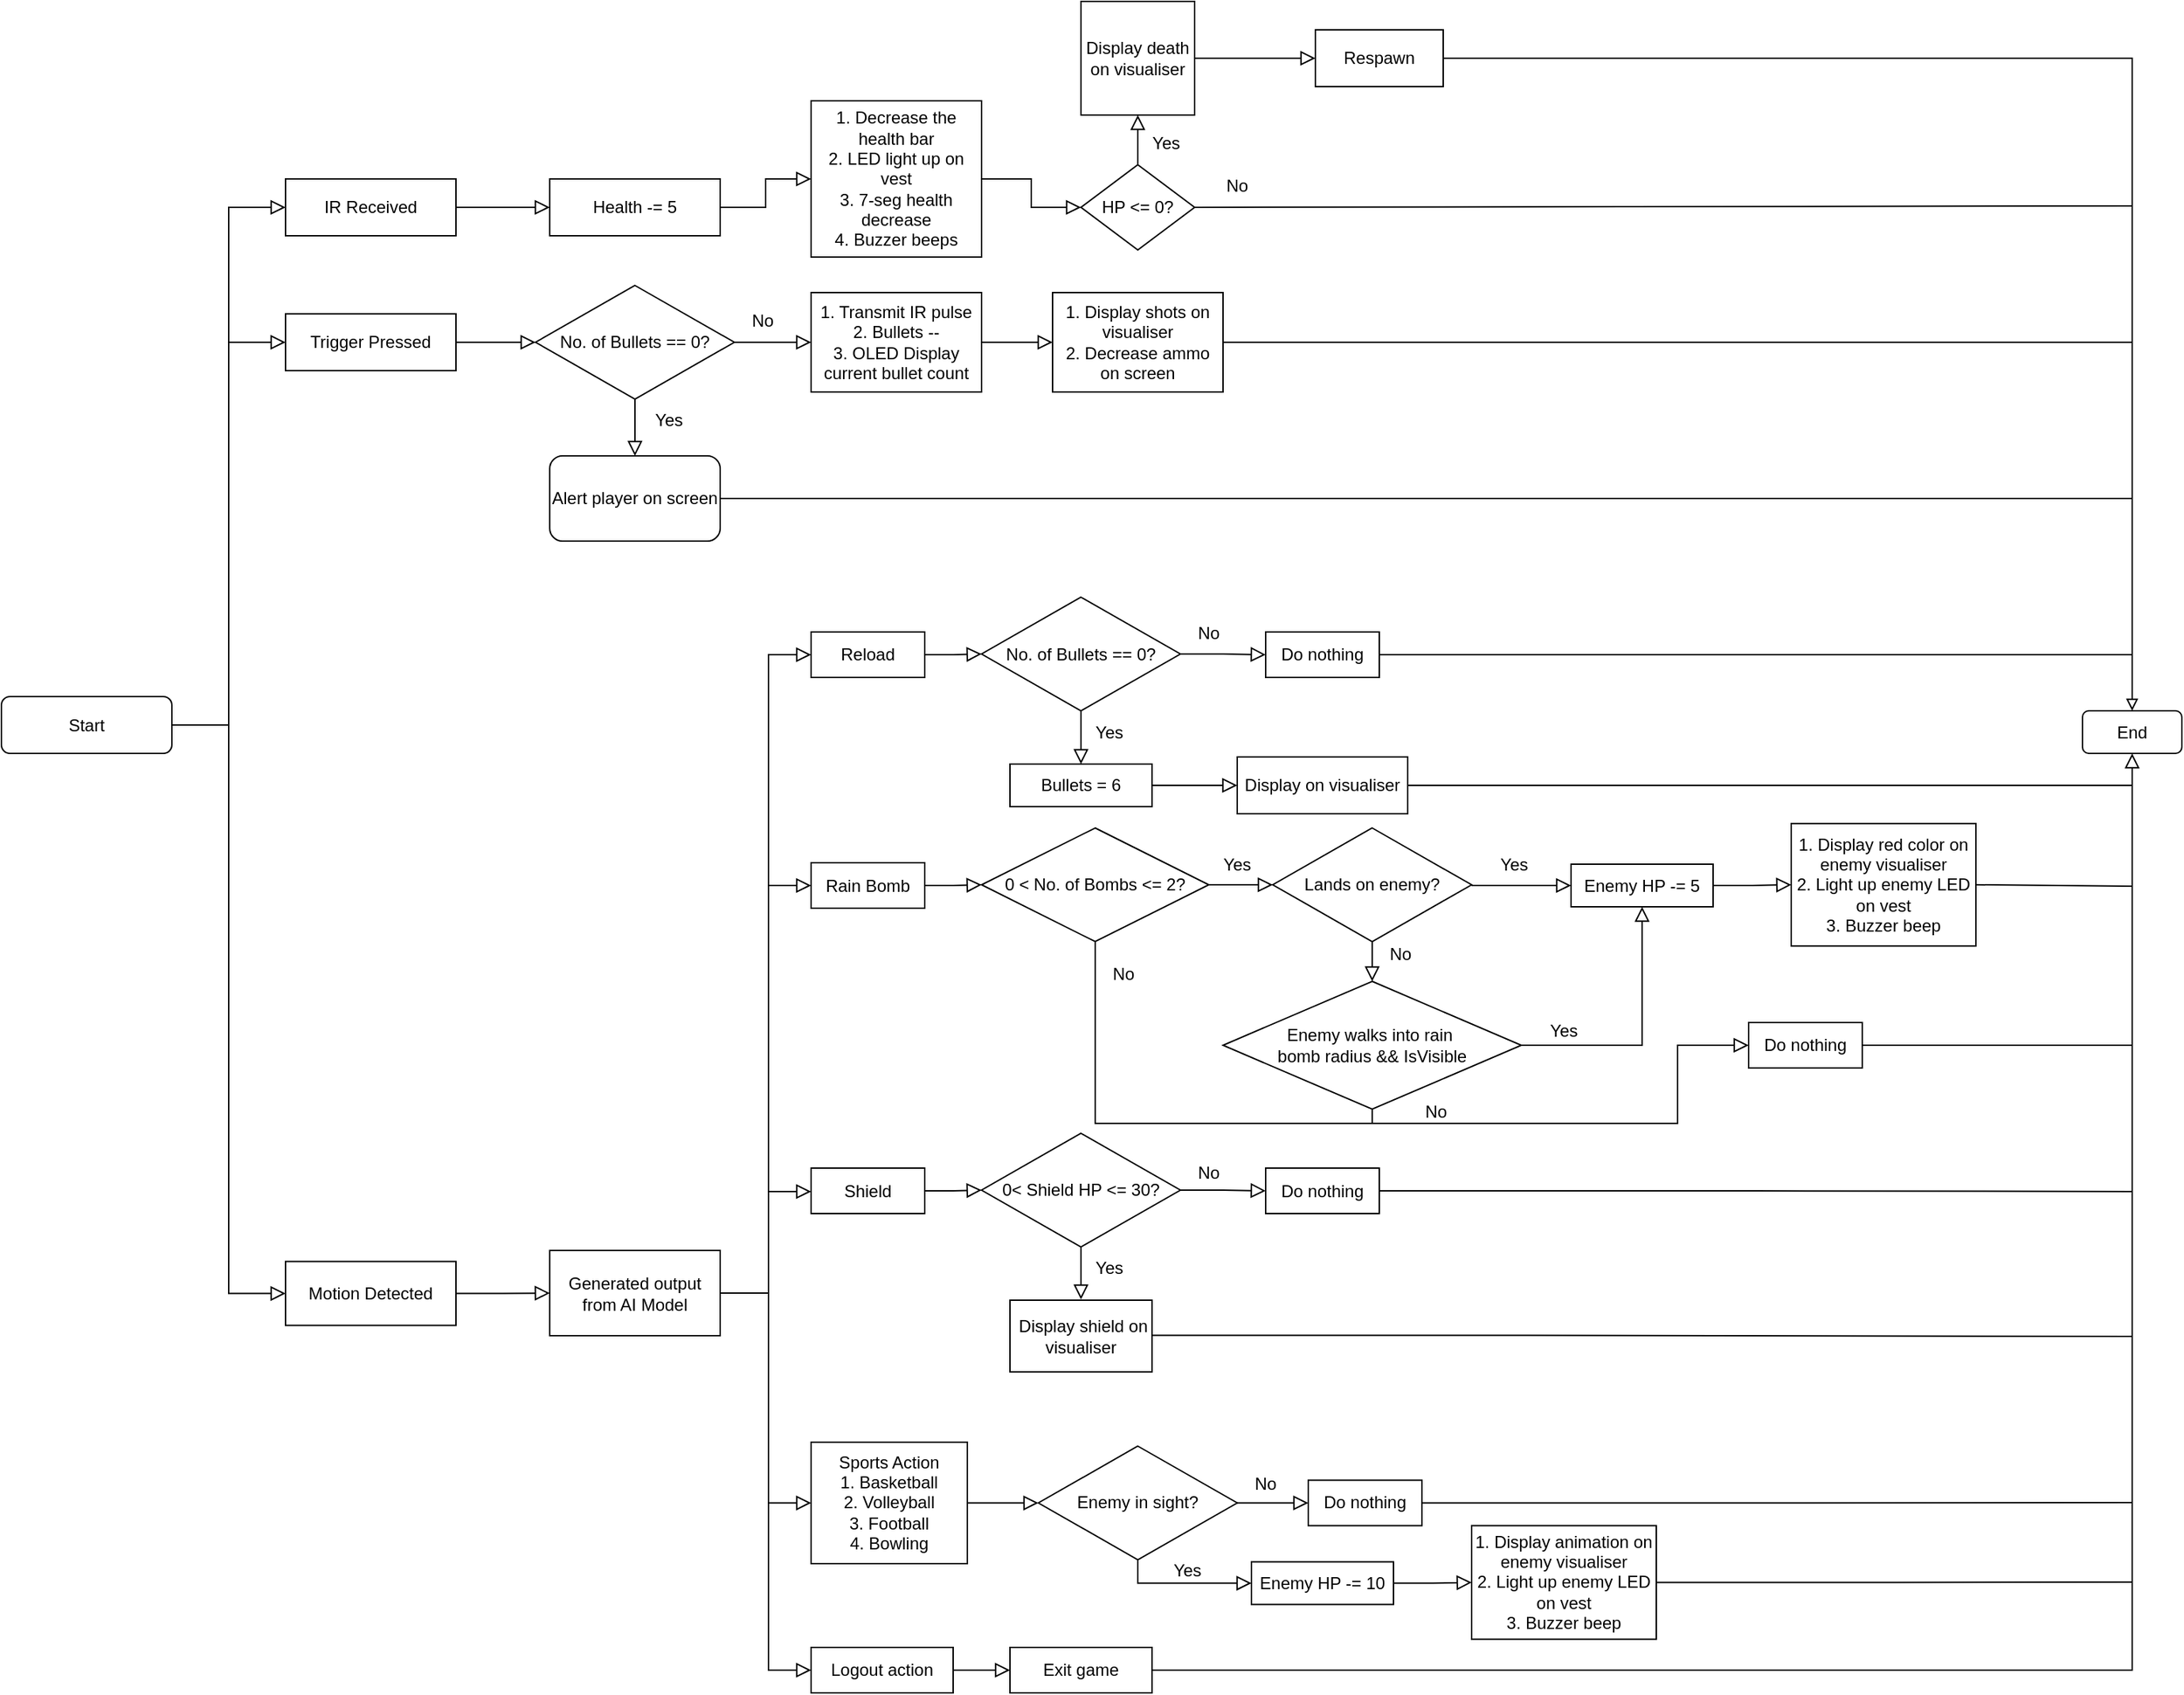 <mxfile version="24.8.6">
  <diagram id="C5RBs43oDa-KdzZeNtuy" name="Page-1">
    <mxGraphModel dx="794" dy="412" grid="1" gridSize="10" guides="1" tooltips="1" connect="1" arrows="1" fold="1" page="1" pageScale="1" pageWidth="827" pageHeight="1169" math="0" shadow="0">
      <root>
        <mxCell id="WIyWlLk6GJQsqaUBKTNV-0" />
        <mxCell id="WIyWlLk6GJQsqaUBKTNV-1" parent="WIyWlLk6GJQsqaUBKTNV-0" />
        <mxCell id="WIyWlLk6GJQsqaUBKTNV-2" value="" style="rounded=0;html=1;jettySize=auto;orthogonalLoop=1;fontSize=11;endArrow=block;endFill=0;endSize=8;strokeWidth=1;shadow=0;labelBackgroundColor=none;edgeStyle=orthogonalEdgeStyle;entryX=0;entryY=0.5;entryDx=0;entryDy=0;" parent="WIyWlLk6GJQsqaUBKTNV-1" source="WIyWlLk6GJQsqaUBKTNV-3" target="67706t7fIg1zJIgNpnvR-0" edge="1">
          <mxGeometry relative="1" as="geometry">
            <mxPoint x="140" y="420" as="targetPoint" />
          </mxGeometry>
        </mxCell>
        <mxCell id="WIyWlLk6GJQsqaUBKTNV-3" value="Start" style="rounded=1;whiteSpace=wrap;html=1;fontSize=12;glass=0;strokeWidth=1;shadow=0;" parent="WIyWlLk6GJQsqaUBKTNV-1" vertex="1">
          <mxGeometry x="80" y="599.5" width="120" height="40" as="geometry" />
        </mxCell>
        <mxCell id="67706t7fIg1zJIgNpnvR-0" value="Trigger Pressed" style="rounded=0;whiteSpace=wrap;html=1;" parent="WIyWlLk6GJQsqaUBKTNV-1" vertex="1">
          <mxGeometry x="280" y="330" width="120" height="40" as="geometry" />
        </mxCell>
        <mxCell id="67706t7fIg1zJIgNpnvR-3" value="No. of Bullets == 0?" style="rhombus;whiteSpace=wrap;html=1;" parent="WIyWlLk6GJQsqaUBKTNV-1" vertex="1">
          <mxGeometry x="456" y="310" width="140" height="80" as="geometry" />
        </mxCell>
        <mxCell id="67706t7fIg1zJIgNpnvR-4" value="" style="rounded=0;html=1;jettySize=auto;orthogonalLoop=1;fontSize=11;endArrow=block;endFill=0;endSize=8;strokeWidth=1;shadow=0;labelBackgroundColor=none;edgeStyle=orthogonalEdgeStyle;entryX=0;entryY=0.5;entryDx=0;entryDy=0;exitX=1;exitY=0.5;exitDx=0;exitDy=0;" parent="WIyWlLk6GJQsqaUBKTNV-1" source="67706t7fIg1zJIgNpnvR-0" target="67706t7fIg1zJIgNpnvR-3" edge="1">
          <mxGeometry relative="1" as="geometry">
            <mxPoint x="336" y="510" as="sourcePoint" />
            <mxPoint x="430" y="390" as="targetPoint" />
          </mxGeometry>
        </mxCell>
        <mxCell id="67706t7fIg1zJIgNpnvR-5" value="Alert player on screen" style="rounded=1;whiteSpace=wrap;html=1;" parent="WIyWlLk6GJQsqaUBKTNV-1" vertex="1">
          <mxGeometry x="466" y="430" width="120" height="60" as="geometry" />
        </mxCell>
        <mxCell id="67706t7fIg1zJIgNpnvR-6" value="" style="rounded=0;html=1;jettySize=auto;orthogonalLoop=1;fontSize=11;endArrow=block;endFill=0;endSize=8;strokeWidth=1;shadow=0;labelBackgroundColor=none;edgeStyle=orthogonalEdgeStyle;entryX=0.5;entryY=0;entryDx=0;entryDy=0;exitX=0.5;exitY=1;exitDx=0;exitDy=0;" parent="WIyWlLk6GJQsqaUBKTNV-1" source="67706t7fIg1zJIgNpnvR-3" target="67706t7fIg1zJIgNpnvR-5" edge="1">
          <mxGeometry relative="1" as="geometry">
            <mxPoint x="450" y="690" as="sourcePoint" />
            <mxPoint x="506" y="690" as="targetPoint" />
          </mxGeometry>
        </mxCell>
        <mxCell id="67706t7fIg1zJIgNpnvR-7" value="Yes" style="text;html=1;align=center;verticalAlign=middle;whiteSpace=wrap;rounded=0;" parent="WIyWlLk6GJQsqaUBKTNV-1" vertex="1">
          <mxGeometry x="520" y="390" width="60" height="30" as="geometry" />
        </mxCell>
        <mxCell id="67706t7fIg1zJIgNpnvR-8" value="" style="rounded=0;html=1;jettySize=auto;orthogonalLoop=1;fontSize=11;endArrow=block;endFill=0;endSize=8;strokeWidth=1;shadow=0;labelBackgroundColor=none;edgeStyle=orthogonalEdgeStyle;exitX=1;exitY=0.5;exitDx=0;exitDy=0;entryX=0;entryY=0.5;entryDx=0;entryDy=0;" parent="WIyWlLk6GJQsqaUBKTNV-1" source="67706t7fIg1zJIgNpnvR-3" target="67706t7fIg1zJIgNpnvR-9" edge="1">
          <mxGeometry relative="1" as="geometry">
            <mxPoint x="410" y="360" as="sourcePoint" />
            <mxPoint x="670" y="350" as="targetPoint" />
          </mxGeometry>
        </mxCell>
        <mxCell id="67706t7fIg1zJIgNpnvR-9" value="1. Transmit IR pulse&lt;div&gt;2. Bullets --&lt;/div&gt;&lt;div&gt;3. OLED Display current bullet count&lt;/div&gt;" style="rounded=0;whiteSpace=wrap;html=1;" parent="WIyWlLk6GJQsqaUBKTNV-1" vertex="1">
          <mxGeometry x="650" y="315" width="120" height="70" as="geometry" />
        </mxCell>
        <mxCell id="67706t7fIg1zJIgNpnvR-10" value="" style="rounded=0;html=1;jettySize=auto;orthogonalLoop=1;fontSize=11;endArrow=block;endFill=0;endSize=8;strokeWidth=1;shadow=0;labelBackgroundColor=none;edgeStyle=orthogonalEdgeStyle;exitX=1;exitY=0.5;exitDx=0;exitDy=0;entryX=0;entryY=0.5;entryDx=0;entryDy=0;" parent="WIyWlLk6GJQsqaUBKTNV-1" source="67706t7fIg1zJIgNpnvR-9" target="67706t7fIg1zJIgNpnvR-11" edge="1">
          <mxGeometry relative="1" as="geometry">
            <mxPoint x="790" y="350" as="sourcePoint" />
            <mxPoint x="820" y="350" as="targetPoint" />
          </mxGeometry>
        </mxCell>
        <mxCell id="67706t7fIg1zJIgNpnvR-11" value="1. Display shots on visualiser&lt;div&gt;2. Decrease ammo on screen&lt;/div&gt;" style="rounded=0;whiteSpace=wrap;html=1;" parent="WIyWlLk6GJQsqaUBKTNV-1" vertex="1">
          <mxGeometry x="820" y="315" width="120" height="70" as="geometry" />
        </mxCell>
        <mxCell id="67706t7fIg1zJIgNpnvR-12" value="IR Received" style="rounded=0;whiteSpace=wrap;html=1;" parent="WIyWlLk6GJQsqaUBKTNV-1" vertex="1">
          <mxGeometry x="280" y="235" width="120" height="40" as="geometry" />
        </mxCell>
        <mxCell id="67706t7fIg1zJIgNpnvR-13" value="" style="rounded=0;html=1;jettySize=auto;orthogonalLoop=1;fontSize=11;endArrow=block;endFill=0;endSize=8;strokeWidth=1;shadow=0;labelBackgroundColor=none;edgeStyle=orthogonalEdgeStyle;entryX=0;entryY=0.5;entryDx=0;entryDy=0;" parent="WIyWlLk6GJQsqaUBKTNV-1" target="67706t7fIg1zJIgNpnvR-12" edge="1">
          <mxGeometry relative="1" as="geometry">
            <mxPoint x="240" y="350" as="sourcePoint" />
            <mxPoint x="140" y="520" as="targetPoint" />
            <Array as="points">
              <mxPoint x="240" y="255" />
            </Array>
          </mxGeometry>
        </mxCell>
        <mxCell id="67706t7fIg1zJIgNpnvR-14" value="End" style="rounded=1;whiteSpace=wrap;html=1;" parent="WIyWlLk6GJQsqaUBKTNV-1" vertex="1">
          <mxGeometry x="1545" y="609.5" width="70" height="30" as="geometry" />
        </mxCell>
        <mxCell id="67706t7fIg1zJIgNpnvR-17" value="" style="endArrow=none;html=1;rounded=0;exitX=1;exitY=0.5;exitDx=0;exitDy=0;" parent="WIyWlLk6GJQsqaUBKTNV-1" source="67706t7fIg1zJIgNpnvR-11" edge="1">
          <mxGeometry width="50" height="50" relative="1" as="geometry">
            <mxPoint x="910" y="500" as="sourcePoint" />
            <mxPoint x="1580" y="350" as="targetPoint" />
          </mxGeometry>
        </mxCell>
        <mxCell id="67706t7fIg1zJIgNpnvR-19" value="Health -= 5" style="rounded=0;whiteSpace=wrap;html=1;" parent="WIyWlLk6GJQsqaUBKTNV-1" vertex="1">
          <mxGeometry x="466" y="235" width="120" height="40" as="geometry" />
        </mxCell>
        <mxCell id="67706t7fIg1zJIgNpnvR-20" value="" style="rounded=0;html=1;jettySize=auto;orthogonalLoop=1;fontSize=11;endArrow=block;endFill=0;endSize=8;strokeWidth=1;shadow=0;labelBackgroundColor=none;edgeStyle=orthogonalEdgeStyle;entryX=0;entryY=0.5;entryDx=0;entryDy=0;exitX=1;exitY=0.5;exitDx=0;exitDy=0;" parent="WIyWlLk6GJQsqaUBKTNV-1" source="67706t7fIg1zJIgNpnvR-12" target="67706t7fIg1zJIgNpnvR-19" edge="1">
          <mxGeometry relative="1" as="geometry">
            <mxPoint x="410" y="165" as="sourcePoint" />
            <mxPoint x="466" y="165" as="targetPoint" />
          </mxGeometry>
        </mxCell>
        <mxCell id="67706t7fIg1zJIgNpnvR-21" value="1. Decrease the health bar&lt;div&gt;2. LED light up on vest&lt;/div&gt;&lt;div&gt;3. 7-seg health decrease&lt;/div&gt;&lt;div&gt;4. Buzzer beeps&lt;/div&gt;" style="rounded=0;whiteSpace=wrap;html=1;" parent="WIyWlLk6GJQsqaUBKTNV-1" vertex="1">
          <mxGeometry x="650" y="180" width="120" height="110" as="geometry" />
        </mxCell>
        <mxCell id="67706t7fIg1zJIgNpnvR-22" value="" style="rounded=0;html=1;jettySize=auto;orthogonalLoop=1;fontSize=11;endArrow=block;endFill=0;endSize=8;strokeWidth=1;shadow=0;labelBackgroundColor=none;edgeStyle=orthogonalEdgeStyle;exitX=1;exitY=0.5;exitDx=0;exitDy=0;entryX=0;entryY=0.5;entryDx=0;entryDy=0;" parent="WIyWlLk6GJQsqaUBKTNV-1" source="67706t7fIg1zJIgNpnvR-19" target="67706t7fIg1zJIgNpnvR-21" edge="1">
          <mxGeometry relative="1" as="geometry">
            <mxPoint x="606" y="165" as="sourcePoint" />
            <mxPoint x="660" y="165" as="targetPoint" />
          </mxGeometry>
        </mxCell>
        <mxCell id="67706t7fIg1zJIgNpnvR-24" value="HP &amp;lt;= 0?" style="rhombus;whiteSpace=wrap;html=1;" parent="WIyWlLk6GJQsqaUBKTNV-1" vertex="1">
          <mxGeometry x="840" y="225" width="80" height="60" as="geometry" />
        </mxCell>
        <mxCell id="67706t7fIg1zJIgNpnvR-25" value="" style="rounded=0;html=1;jettySize=auto;orthogonalLoop=1;fontSize=11;endArrow=block;endFill=0;endSize=8;strokeWidth=1;shadow=0;labelBackgroundColor=none;edgeStyle=orthogonalEdgeStyle;exitX=1;exitY=0.5;exitDx=0;exitDy=0;entryX=0;entryY=0.5;entryDx=0;entryDy=0;" parent="WIyWlLk6GJQsqaUBKTNV-1" source="67706t7fIg1zJIgNpnvR-21" target="67706t7fIg1zJIgNpnvR-24" edge="1">
          <mxGeometry relative="1" as="geometry">
            <mxPoint x="780" y="165" as="sourcePoint" />
            <mxPoint x="820" y="255" as="targetPoint" />
          </mxGeometry>
        </mxCell>
        <mxCell id="67706t7fIg1zJIgNpnvR-27" value="" style="endArrow=block;html=1;rounded=0;exitX=1;exitY=0.5;exitDx=0;exitDy=0;edgeStyle=orthogonalEdgeStyle;entryX=0.5;entryY=0;entryDx=0;entryDy=0;endFill=0;" parent="WIyWlLk6GJQsqaUBKTNV-1" source="67706t7fIg1zJIgNpnvR-32" target="67706t7fIg1zJIgNpnvR-14" edge="1">
          <mxGeometry width="50" height="50" relative="1" as="geometry">
            <mxPoint x="930" y="149.5" as="sourcePoint" />
            <mxPoint x="1095" y="150" as="targetPoint" />
          </mxGeometry>
        </mxCell>
        <mxCell id="67706t7fIg1zJIgNpnvR-28" value="No" style="text;html=1;align=center;verticalAlign=middle;whiteSpace=wrap;rounded=0;" parent="WIyWlLk6GJQsqaUBKTNV-1" vertex="1">
          <mxGeometry x="920" y="225" width="60" height="30" as="geometry" />
        </mxCell>
        <mxCell id="67706t7fIg1zJIgNpnvR-29" value="Display death on visualiser" style="whiteSpace=wrap;html=1;aspect=fixed;" parent="WIyWlLk6GJQsqaUBKTNV-1" vertex="1">
          <mxGeometry x="840" y="110" width="80" height="80" as="geometry" />
        </mxCell>
        <mxCell id="67706t7fIg1zJIgNpnvR-30" value="" style="rounded=0;html=1;jettySize=auto;orthogonalLoop=1;fontSize=11;endArrow=block;endFill=0;endSize=8;strokeWidth=1;shadow=0;labelBackgroundColor=none;edgeStyle=orthogonalEdgeStyle;exitX=0.5;exitY=0;exitDx=0;exitDy=0;entryX=0.5;entryY=1;entryDx=0;entryDy=0;" parent="WIyWlLk6GJQsqaUBKTNV-1" source="67706t7fIg1zJIgNpnvR-24" target="67706t7fIg1zJIgNpnvR-29" edge="1">
          <mxGeometry relative="1" as="geometry">
            <mxPoint x="780" y="265" as="sourcePoint" />
            <mxPoint x="850" y="265" as="targetPoint" />
          </mxGeometry>
        </mxCell>
        <mxCell id="67706t7fIg1zJIgNpnvR-31" value="Yes" style="text;html=1;align=center;verticalAlign=middle;whiteSpace=wrap;rounded=0;" parent="WIyWlLk6GJQsqaUBKTNV-1" vertex="1">
          <mxGeometry x="870" y="195" width="60" height="30" as="geometry" />
        </mxCell>
        <mxCell id="67706t7fIg1zJIgNpnvR-32" value="Respawn" style="rounded=0;whiteSpace=wrap;html=1;" parent="WIyWlLk6GJQsqaUBKTNV-1" vertex="1">
          <mxGeometry x="1005" y="130" width="90" height="40" as="geometry" />
        </mxCell>
        <mxCell id="67706t7fIg1zJIgNpnvR-35" value="No" style="text;html=1;align=center;verticalAlign=middle;whiteSpace=wrap;rounded=0;" parent="WIyWlLk6GJQsqaUBKTNV-1" vertex="1">
          <mxGeometry x="586" y="320" width="60" height="30" as="geometry" />
        </mxCell>
        <mxCell id="67706t7fIg1zJIgNpnvR-37" value="" style="endArrow=none;html=1;rounded=0;exitX=1;exitY=0.5;exitDx=0;exitDy=0;" parent="WIyWlLk6GJQsqaUBKTNV-1" source="67706t7fIg1zJIgNpnvR-24" edge="1">
          <mxGeometry width="50" height="50" relative="1" as="geometry">
            <mxPoint x="930" y="254.47" as="sourcePoint" />
            <mxPoint x="1580" y="254" as="targetPoint" />
          </mxGeometry>
        </mxCell>
        <mxCell id="67706t7fIg1zJIgNpnvR-38" value="" style="endArrow=none;html=1;rounded=0;exitX=1;exitY=0.5;exitDx=0;exitDy=0;" parent="WIyWlLk6GJQsqaUBKTNV-1" source="67706t7fIg1zJIgNpnvR-5" edge="1">
          <mxGeometry width="50" height="50" relative="1" as="geometry">
            <mxPoint x="675" y="470" as="sourcePoint" />
            <mxPoint x="1580" y="460" as="targetPoint" />
          </mxGeometry>
        </mxCell>
        <mxCell id="67706t7fIg1zJIgNpnvR-40" value="" style="rounded=0;html=1;jettySize=auto;orthogonalLoop=1;fontSize=11;endArrow=block;endFill=0;endSize=8;strokeWidth=1;shadow=0;labelBackgroundColor=none;edgeStyle=orthogonalEdgeStyle;entryX=0;entryY=0.5;entryDx=0;entryDy=0;" parent="WIyWlLk6GJQsqaUBKTNV-1" target="67706t7fIg1zJIgNpnvR-41" edge="1">
          <mxGeometry relative="1" as="geometry">
            <mxPoint x="240" y="620" as="sourcePoint" />
            <mxPoint x="240" y="490" as="targetPoint" />
            <Array as="points">
              <mxPoint x="240" y="1020" />
            </Array>
          </mxGeometry>
        </mxCell>
        <mxCell id="67706t7fIg1zJIgNpnvR-41" value="Motion Detected" style="rounded=0;whiteSpace=wrap;html=1;" parent="WIyWlLk6GJQsqaUBKTNV-1" vertex="1">
          <mxGeometry x="280" y="997.25" width="120" height="45" as="geometry" />
        </mxCell>
        <mxCell id="67706t7fIg1zJIgNpnvR-42" value="Generated output from AI Model" style="rounded=0;whiteSpace=wrap;html=1;" parent="WIyWlLk6GJQsqaUBKTNV-1" vertex="1">
          <mxGeometry x="466" y="989.5" width="120" height="60" as="geometry" />
        </mxCell>
        <mxCell id="67706t7fIg1zJIgNpnvR-43" value="" style="rounded=0;html=1;jettySize=auto;orthogonalLoop=1;fontSize=11;endArrow=block;endFill=0;endSize=8;strokeWidth=1;shadow=0;labelBackgroundColor=none;edgeStyle=orthogonalEdgeStyle;entryX=0;entryY=0.5;entryDx=0;entryDy=0;exitX=1;exitY=0.5;exitDx=0;exitDy=0;" parent="WIyWlLk6GJQsqaUBKTNV-1" source="67706t7fIg1zJIgNpnvR-41" target="67706t7fIg1zJIgNpnvR-42" edge="1">
          <mxGeometry relative="1" as="geometry">
            <mxPoint x="410" y="352" as="sourcePoint" />
            <mxPoint x="466" y="352" as="targetPoint" />
          </mxGeometry>
        </mxCell>
        <mxCell id="67706t7fIg1zJIgNpnvR-44" value="Reload" style="rounded=0;whiteSpace=wrap;html=1;" parent="WIyWlLk6GJQsqaUBKTNV-1" vertex="1">
          <mxGeometry x="650" y="554" width="80" height="32" as="geometry" />
        </mxCell>
        <mxCell id="67706t7fIg1zJIgNpnvR-46" value="No. of Bullets == 0?" style="rhombus;whiteSpace=wrap;html=1;" parent="WIyWlLk6GJQsqaUBKTNV-1" vertex="1">
          <mxGeometry x="770" y="529.5" width="140" height="80" as="geometry" />
        </mxCell>
        <mxCell id="67706t7fIg1zJIgNpnvR-47" value="" style="rounded=0;html=1;jettySize=auto;orthogonalLoop=1;fontSize=11;endArrow=block;endFill=0;endSize=8;strokeWidth=1;shadow=0;labelBackgroundColor=none;edgeStyle=orthogonalEdgeStyle;exitX=1;exitY=0.5;exitDx=0;exitDy=0;entryX=0;entryY=0.5;entryDx=0;entryDy=0;" parent="WIyWlLk6GJQsqaUBKTNV-1" source="67706t7fIg1zJIgNpnvR-44" target="67706t7fIg1zJIgNpnvR-46" edge="1">
          <mxGeometry relative="1" as="geometry">
            <mxPoint x="596" y="580" as="sourcePoint" />
            <mxPoint x="660" y="580" as="targetPoint" />
          </mxGeometry>
        </mxCell>
        <mxCell id="67706t7fIg1zJIgNpnvR-48" value="Do nothing" style="rounded=0;whiteSpace=wrap;html=1;" parent="WIyWlLk6GJQsqaUBKTNV-1" vertex="1">
          <mxGeometry x="970" y="554" width="80" height="32" as="geometry" />
        </mxCell>
        <mxCell id="67706t7fIg1zJIgNpnvR-49" value="" style="rounded=0;html=1;jettySize=auto;orthogonalLoop=1;fontSize=11;endArrow=block;endFill=0;endSize=8;strokeWidth=1;shadow=0;labelBackgroundColor=none;edgeStyle=orthogonalEdgeStyle;exitX=1;exitY=0.5;exitDx=0;exitDy=0;entryX=0;entryY=0.5;entryDx=0;entryDy=0;" parent="WIyWlLk6GJQsqaUBKTNV-1" source="67706t7fIg1zJIgNpnvR-46" target="67706t7fIg1zJIgNpnvR-48" edge="1">
          <mxGeometry relative="1" as="geometry">
            <mxPoint x="606" y="590" as="sourcePoint" />
            <mxPoint x="670" y="590" as="targetPoint" />
          </mxGeometry>
        </mxCell>
        <mxCell id="67706t7fIg1zJIgNpnvR-50" value="" style="rounded=0;html=1;jettySize=auto;orthogonalLoop=1;fontSize=11;endArrow=none;endFill=0;endSize=8;strokeWidth=1;shadow=0;labelBackgroundColor=none;edgeStyle=orthogonalEdgeStyle;exitX=1;exitY=0.5;exitDx=0;exitDy=0;" parent="WIyWlLk6GJQsqaUBKTNV-1" source="67706t7fIg1zJIgNpnvR-48" edge="1">
          <mxGeometry relative="1" as="geometry">
            <mxPoint x="616" y="600" as="sourcePoint" />
            <mxPoint x="1580" y="570" as="targetPoint" />
          </mxGeometry>
        </mxCell>
        <mxCell id="67706t7fIg1zJIgNpnvR-51" value="No" style="text;html=1;align=center;verticalAlign=middle;whiteSpace=wrap;rounded=0;" parent="WIyWlLk6GJQsqaUBKTNV-1" vertex="1">
          <mxGeometry x="900" y="540" width="60" height="30" as="geometry" />
        </mxCell>
        <mxCell id="67706t7fIg1zJIgNpnvR-54" value="" style="rounded=0;html=1;jettySize=auto;orthogonalLoop=1;fontSize=11;endArrow=block;endFill=0;endSize=8;strokeWidth=1;shadow=0;labelBackgroundColor=none;edgeStyle=orthogonalEdgeStyle;exitX=0.5;exitY=1;exitDx=0;exitDy=0;entryX=0.5;entryY=0;entryDx=0;entryDy=0;" parent="WIyWlLk6GJQsqaUBKTNV-1" source="67706t7fIg1zJIgNpnvR-46" target="67706t7fIg1zJIgNpnvR-55" edge="1">
          <mxGeometry relative="1" as="geometry">
            <mxPoint x="636" y="620" as="sourcePoint" />
            <mxPoint x="700" y="620" as="targetPoint" />
          </mxGeometry>
        </mxCell>
        <mxCell id="67706t7fIg1zJIgNpnvR-55" value="Bullets = 6" style="rounded=0;whiteSpace=wrap;html=1;" parent="WIyWlLk6GJQsqaUBKTNV-1" vertex="1">
          <mxGeometry x="790" y="647" width="100" height="30" as="geometry" />
        </mxCell>
        <mxCell id="67706t7fIg1zJIgNpnvR-56" value="Display on visualiser" style="rounded=0;whiteSpace=wrap;html=1;" parent="WIyWlLk6GJQsqaUBKTNV-1" vertex="1">
          <mxGeometry x="950" y="642" width="120" height="40" as="geometry" />
        </mxCell>
        <mxCell id="67706t7fIg1zJIgNpnvR-57" value="" style="rounded=0;html=1;jettySize=auto;orthogonalLoop=1;fontSize=11;endArrow=block;endFill=0;endSize=8;strokeWidth=1;shadow=0;labelBackgroundColor=none;edgeStyle=orthogonalEdgeStyle;exitX=1;exitY=0.5;exitDx=0;exitDy=0;entryX=0;entryY=0.5;entryDx=0;entryDy=0;" parent="WIyWlLk6GJQsqaUBKTNV-1" source="67706t7fIg1zJIgNpnvR-55" target="67706t7fIg1zJIgNpnvR-56" edge="1">
          <mxGeometry relative="1" as="geometry">
            <mxPoint x="646" y="625" as="sourcePoint" />
            <mxPoint x="710" y="625" as="targetPoint" />
          </mxGeometry>
        </mxCell>
        <mxCell id="67706t7fIg1zJIgNpnvR-58" value="" style="rounded=0;html=1;jettySize=auto;orthogonalLoop=1;fontSize=11;endArrow=none;endFill=0;endSize=8;strokeWidth=1;shadow=0;labelBackgroundColor=none;edgeStyle=orthogonalEdgeStyle;exitX=1;exitY=0.5;exitDx=0;exitDy=0;" parent="WIyWlLk6GJQsqaUBKTNV-1" source="67706t7fIg1zJIgNpnvR-56" edge="1">
          <mxGeometry relative="1" as="geometry">
            <mxPoint x="900" y="677" as="sourcePoint" />
            <mxPoint x="1580" y="662" as="targetPoint" />
          </mxGeometry>
        </mxCell>
        <mxCell id="67706t7fIg1zJIgNpnvR-59" value="Yes" style="text;html=1;align=center;verticalAlign=middle;whiteSpace=wrap;rounded=0;" parent="WIyWlLk6GJQsqaUBKTNV-1" vertex="1">
          <mxGeometry x="830" y="609.5" width="60" height="30" as="geometry" />
        </mxCell>
        <mxCell id="67706t7fIg1zJIgNpnvR-61" value="Rain Bomb" style="rounded=0;whiteSpace=wrap;html=1;" parent="WIyWlLk6GJQsqaUBKTNV-1" vertex="1">
          <mxGeometry x="650" y="716.5" width="80" height="32" as="geometry" />
        </mxCell>
        <mxCell id="67706t7fIg1zJIgNpnvR-62" value="0 &amp;lt; No. of Bombs &amp;lt;= 2?" style="rhombus;whiteSpace=wrap;html=1;" parent="WIyWlLk6GJQsqaUBKTNV-1" vertex="1">
          <mxGeometry x="770" y="692" width="160" height="80" as="geometry" />
        </mxCell>
        <mxCell id="67706t7fIg1zJIgNpnvR-63" value="" style="rounded=0;html=1;jettySize=auto;orthogonalLoop=1;fontSize=11;endArrow=block;endFill=0;endSize=8;strokeWidth=1;shadow=0;labelBackgroundColor=none;edgeStyle=orthogonalEdgeStyle;exitX=1;exitY=0.5;exitDx=0;exitDy=0;entryX=0;entryY=0.5;entryDx=0;entryDy=0;" parent="WIyWlLk6GJQsqaUBKTNV-1" source="67706t7fIg1zJIgNpnvR-61" target="67706t7fIg1zJIgNpnvR-62" edge="1">
          <mxGeometry relative="1" as="geometry">
            <mxPoint x="596" y="742.5" as="sourcePoint" />
            <mxPoint x="660" y="742.5" as="targetPoint" />
          </mxGeometry>
        </mxCell>
        <mxCell id="67706t7fIg1zJIgNpnvR-64" value="" style="rounded=0;html=1;jettySize=auto;orthogonalLoop=1;fontSize=11;endArrow=block;endFill=0;endSize=8;strokeWidth=1;shadow=0;labelBackgroundColor=none;edgeStyle=orthogonalEdgeStyle;exitX=1;exitY=0.5;exitDx=0;exitDy=0;entryX=0;entryY=0.5;entryDx=0;entryDy=0;" parent="WIyWlLk6GJQsqaUBKTNV-1" source="67706t7fIg1zJIgNpnvR-62" target="t7-j-hY-2dMga8Nwm9BI-4" edge="1">
          <mxGeometry relative="1" as="geometry">
            <mxPoint x="606" y="752.5" as="sourcePoint" />
            <mxPoint x="670" y="752.5" as="targetPoint" />
          </mxGeometry>
        </mxCell>
        <mxCell id="67706t7fIg1zJIgNpnvR-65" value="Yes" style="text;html=1;align=center;verticalAlign=middle;whiteSpace=wrap;rounded=0;" parent="WIyWlLk6GJQsqaUBKTNV-1" vertex="1">
          <mxGeometry x="920" y="702.5" width="60" height="30" as="geometry" />
        </mxCell>
        <mxCell id="67706t7fIg1zJIgNpnvR-67" value="Enemy HP -= 5" style="rounded=0;whiteSpace=wrap;html=1;" parent="WIyWlLk6GJQsqaUBKTNV-1" vertex="1">
          <mxGeometry x="1185" y="717.5" width="100" height="30" as="geometry" />
        </mxCell>
        <mxCell id="67706t7fIg1zJIgNpnvR-68" value="" style="rounded=0;html=1;jettySize=auto;orthogonalLoop=1;fontSize=11;endArrow=block;endFill=0;endSize=8;strokeWidth=1;shadow=0;labelBackgroundColor=none;edgeStyle=orthogonalEdgeStyle;exitX=1;exitY=0.5;exitDx=0;exitDy=0;entryX=0;entryY=0.5;entryDx=0;entryDy=0;" parent="WIyWlLk6GJQsqaUBKTNV-1" source="67706t7fIg1zJIgNpnvR-67" target="67706t7fIg1zJIgNpnvR-70" edge="1">
          <mxGeometry relative="1" as="geometry">
            <mxPoint x="831" y="780.75" as="sourcePoint" />
            <mxPoint x="895" y="780.75" as="targetPoint" />
          </mxGeometry>
        </mxCell>
        <mxCell id="67706t7fIg1zJIgNpnvR-69" value="No" style="text;html=1;align=center;verticalAlign=middle;whiteSpace=wrap;rounded=0;" parent="WIyWlLk6GJQsqaUBKTNV-1" vertex="1">
          <mxGeometry x="840" y="779.5" width="60" height="30" as="geometry" />
        </mxCell>
        <mxCell id="67706t7fIg1zJIgNpnvR-70" value="1. Display red color on enemy visualiser&lt;div&gt;2. Light up enemy LED on vest&lt;/div&gt;&lt;div&gt;3. Buzzer beep&lt;/div&gt;" style="rounded=0;whiteSpace=wrap;html=1;" parent="WIyWlLk6GJQsqaUBKTNV-1" vertex="1">
          <mxGeometry x="1340" y="688.88" width="130" height="86.25" as="geometry" />
        </mxCell>
        <mxCell id="67706t7fIg1zJIgNpnvR-71" value="Do nothing" style="rounded=0;whiteSpace=wrap;html=1;" parent="WIyWlLk6GJQsqaUBKTNV-1" vertex="1">
          <mxGeometry x="1310" y="829" width="80" height="32" as="geometry" />
        </mxCell>
        <mxCell id="67706t7fIg1zJIgNpnvR-74" value="Shield" style="rounded=0;whiteSpace=wrap;html=1;" parent="WIyWlLk6GJQsqaUBKTNV-1" vertex="1">
          <mxGeometry x="650" y="931.5" width="80" height="32" as="geometry" />
        </mxCell>
        <mxCell id="67706t7fIg1zJIgNpnvR-75" value="" style="rounded=0;html=1;jettySize=auto;orthogonalLoop=1;fontSize=11;endArrow=block;endFill=0;endSize=8;strokeWidth=1;shadow=0;labelBackgroundColor=none;edgeStyle=orthogonalEdgeStyle;exitX=1;exitY=0.5;exitDx=0;exitDy=0;entryX=0;entryY=0.5;entryDx=0;entryDy=0;" parent="WIyWlLk6GJQsqaUBKTNV-1" source="67706t7fIg1zJIgNpnvR-74" target="67706t7fIg1zJIgNpnvR-83" edge="1">
          <mxGeometry relative="1" as="geometry">
            <mxPoint x="596" y="957.5" as="sourcePoint" />
            <mxPoint x="660" y="957.5" as="targetPoint" />
          </mxGeometry>
        </mxCell>
        <mxCell id="67706t7fIg1zJIgNpnvR-76" value="" style="rounded=0;html=1;jettySize=auto;orthogonalLoop=1;fontSize=11;endArrow=block;endFill=0;endSize=8;strokeWidth=1;shadow=0;labelBackgroundColor=none;edgeStyle=orthogonalEdgeStyle;exitX=1;exitY=0.5;exitDx=0;exitDy=0;entryX=0;entryY=0.5;entryDx=0;entryDy=0;" parent="WIyWlLk6GJQsqaUBKTNV-1" source="67706t7fIg1zJIgNpnvR-83" target="67706t7fIg1zJIgNpnvR-82" edge="1">
          <mxGeometry relative="1" as="geometry">
            <mxPoint x="606" y="967.5" as="sourcePoint" />
            <mxPoint x="670" y="967.5" as="targetPoint" />
          </mxGeometry>
        </mxCell>
        <mxCell id="67706t7fIg1zJIgNpnvR-77" value="" style="rounded=0;html=1;jettySize=auto;orthogonalLoop=1;fontSize=11;endArrow=block;endFill=0;endSize=8;strokeWidth=1;shadow=0;labelBackgroundColor=none;edgeStyle=orthogonalEdgeStyle;exitX=0.5;exitY=1;exitDx=0;exitDy=0;" parent="WIyWlLk6GJQsqaUBKTNV-1" source="67706t7fIg1zJIgNpnvR-83" edge="1">
          <mxGeometry relative="1" as="geometry">
            <mxPoint x="636" y="997.5" as="sourcePoint" />
            <mxPoint x="840" y="1024" as="targetPoint" />
          </mxGeometry>
        </mxCell>
        <mxCell id="67706t7fIg1zJIgNpnvR-78" value="&amp;nbsp;Display shield on visualiser" style="rounded=0;whiteSpace=wrap;html=1;" parent="WIyWlLk6GJQsqaUBKTNV-1" vertex="1">
          <mxGeometry x="790" y="1024.5" width="100" height="50.5" as="geometry" />
        </mxCell>
        <mxCell id="67706t7fIg1zJIgNpnvR-80" value="Yes" style="text;html=1;align=center;verticalAlign=middle;whiteSpace=wrap;rounded=0;" parent="WIyWlLk6GJQsqaUBKTNV-1" vertex="1">
          <mxGeometry x="830" y="987" width="60" height="30" as="geometry" />
        </mxCell>
        <mxCell id="67706t7fIg1zJIgNpnvR-82" value="Do nothing" style="rounded=0;whiteSpace=wrap;html=1;" parent="WIyWlLk6GJQsqaUBKTNV-1" vertex="1">
          <mxGeometry x="970" y="931.5" width="80" height="32" as="geometry" />
        </mxCell>
        <mxCell id="67706t7fIg1zJIgNpnvR-83" value="0&amp;lt; Shield HP &amp;lt;= 30?" style="rhombus;whiteSpace=wrap;html=1;" parent="WIyWlLk6GJQsqaUBKTNV-1" vertex="1">
          <mxGeometry x="770" y="907" width="140" height="80" as="geometry" />
        </mxCell>
        <mxCell id="67706t7fIg1zJIgNpnvR-84" value="" style="rounded=0;html=1;jettySize=auto;orthogonalLoop=1;fontSize=11;endArrow=none;endFill=0;endSize=8;strokeWidth=1;shadow=0;labelBackgroundColor=none;edgeStyle=orthogonalEdgeStyle;exitX=1;exitY=0.5;exitDx=0;exitDy=0;" parent="WIyWlLk6GJQsqaUBKTNV-1" source="67706t7fIg1zJIgNpnvR-82" edge="1">
          <mxGeometry relative="1" as="geometry">
            <mxPoint x="1060" y="946.87" as="sourcePoint" />
            <mxPoint x="1580" y="948" as="targetPoint" />
            <Array as="points">
              <mxPoint x="1315" y="947" />
              <mxPoint x="1580" y="948" />
            </Array>
          </mxGeometry>
        </mxCell>
        <mxCell id="67706t7fIg1zJIgNpnvR-92" value="" style="rounded=0;html=1;jettySize=auto;orthogonalLoop=1;fontSize=11;endArrow=block;endFill=0;endSize=8;strokeWidth=1;shadow=0;labelBackgroundColor=none;edgeStyle=orthogonalEdgeStyle;entryX=0;entryY=0.5;entryDx=0;entryDy=0;exitX=1;exitY=0.5;exitDx=0;exitDy=0;" parent="WIyWlLk6GJQsqaUBKTNV-1" source="67706t7fIg1zJIgNpnvR-42" target="67706t7fIg1zJIgNpnvR-74" edge="1">
          <mxGeometry relative="1" as="geometry">
            <mxPoint x="620" y="733" as="sourcePoint" />
            <mxPoint x="610" y="928.47" as="targetPoint" />
            <Array as="points">
              <mxPoint x="620" y="1019" />
              <mxPoint x="620" y="948" />
              <mxPoint x="650" y="948" />
            </Array>
          </mxGeometry>
        </mxCell>
        <mxCell id="67706t7fIg1zJIgNpnvR-94" value="Sports Action&lt;div&gt;1. Basketball&lt;/div&gt;&lt;div&gt;2. Volleyball&lt;/div&gt;&lt;div&gt;3. Football&lt;/div&gt;&lt;div&gt;4. Bowling&lt;/div&gt;" style="rounded=0;whiteSpace=wrap;html=1;" parent="WIyWlLk6GJQsqaUBKTNV-1" vertex="1">
          <mxGeometry x="650" y="1124.5" width="110" height="85.5" as="geometry" />
        </mxCell>
        <mxCell id="67706t7fIg1zJIgNpnvR-95" value="" style="rounded=0;html=1;jettySize=auto;orthogonalLoop=1;fontSize=11;endArrow=block;endFill=0;endSize=8;strokeWidth=1;shadow=0;labelBackgroundColor=none;edgeStyle=orthogonalEdgeStyle;exitX=1;exitY=0.5;exitDx=0;exitDy=0;entryX=0;entryY=0.5;entryDx=0;entryDy=0;" parent="WIyWlLk6GJQsqaUBKTNV-1" source="67706t7fIg1zJIgNpnvR-94" target="67706t7fIg1zJIgNpnvR-103" edge="1">
          <mxGeometry relative="1" as="geometry">
            <mxPoint x="596" y="1150.5" as="sourcePoint" />
            <mxPoint x="660" y="1150.5" as="targetPoint" />
            <Array as="points">
              <mxPoint x="790" y="1167" />
              <mxPoint x="810" y="1167" />
            </Array>
          </mxGeometry>
        </mxCell>
        <mxCell id="67706t7fIg1zJIgNpnvR-96" value="" style="rounded=0;html=1;jettySize=auto;orthogonalLoop=1;fontSize=11;endArrow=block;endFill=0;endSize=8;strokeWidth=1;shadow=0;labelBackgroundColor=none;edgeStyle=orthogonalEdgeStyle;exitX=1;exitY=0.5;exitDx=0;exitDy=0;entryX=0;entryY=0.5;entryDx=0;entryDy=0;" parent="WIyWlLk6GJQsqaUBKTNV-1" source="67706t7fIg1zJIgNpnvR-103" target="67706t7fIg1zJIgNpnvR-102" edge="1">
          <mxGeometry relative="1" as="geometry">
            <mxPoint x="606" y="1160.5" as="sourcePoint" />
            <mxPoint x="670" y="1160.5" as="targetPoint" />
          </mxGeometry>
        </mxCell>
        <mxCell id="67706t7fIg1zJIgNpnvR-97" value="" style="rounded=0;html=1;jettySize=auto;orthogonalLoop=1;fontSize=11;endArrow=block;endFill=0;endSize=8;strokeWidth=1;shadow=0;labelBackgroundColor=none;edgeStyle=orthogonalEdgeStyle;exitX=0.5;exitY=1;exitDx=0;exitDy=0;entryX=0;entryY=0.5;entryDx=0;entryDy=0;" parent="WIyWlLk6GJQsqaUBKTNV-1" source="67706t7fIg1zJIgNpnvR-103" target="67706t7fIg1zJIgNpnvR-98" edge="1">
          <mxGeometry relative="1" as="geometry">
            <mxPoint x="636" y="1190.5" as="sourcePoint" />
            <mxPoint x="700" y="1190.5" as="targetPoint" />
            <Array as="points">
              <mxPoint x="880" y="1224" />
            </Array>
          </mxGeometry>
        </mxCell>
        <mxCell id="67706t7fIg1zJIgNpnvR-98" value="Enemy HP -= 10" style="rounded=0;whiteSpace=wrap;html=1;" parent="WIyWlLk6GJQsqaUBKTNV-1" vertex="1">
          <mxGeometry x="960" y="1208.75" width="100" height="30" as="geometry" />
        </mxCell>
        <mxCell id="67706t7fIg1zJIgNpnvR-99" value="" style="rounded=0;html=1;jettySize=auto;orthogonalLoop=1;fontSize=11;endArrow=block;endFill=0;endSize=8;strokeWidth=1;shadow=0;labelBackgroundColor=none;edgeStyle=orthogonalEdgeStyle;exitX=1;exitY=0.5;exitDx=0;exitDy=0;entryX=0;entryY=0.5;entryDx=0;entryDy=0;" parent="WIyWlLk6GJQsqaUBKTNV-1" source="67706t7fIg1zJIgNpnvR-98" target="67706t7fIg1zJIgNpnvR-101" edge="1">
          <mxGeometry relative="1" as="geometry">
            <mxPoint x="816" y="1186.75" as="sourcePoint" />
            <mxPoint x="880" y="1186.75" as="targetPoint" />
          </mxGeometry>
        </mxCell>
        <mxCell id="67706t7fIg1zJIgNpnvR-100" value="Yes" style="text;html=1;align=center;verticalAlign=middle;whiteSpace=wrap;rounded=0;" parent="WIyWlLk6GJQsqaUBKTNV-1" vertex="1">
          <mxGeometry x="880" y="1160" width="60" height="30" as="geometry" />
        </mxCell>
        <mxCell id="67706t7fIg1zJIgNpnvR-101" value="1. Display animation on enemy visualiser&lt;div&gt;2. Light up enemy LED on vest&lt;/div&gt;&lt;div&gt;3. Buzzer beep&lt;/div&gt;" style="rounded=0;whiteSpace=wrap;html=1;" parent="WIyWlLk6GJQsqaUBKTNV-1" vertex="1">
          <mxGeometry x="1115" y="1183.25" width="130" height="80" as="geometry" />
        </mxCell>
        <mxCell id="67706t7fIg1zJIgNpnvR-102" value="Do nothing" style="rounded=0;whiteSpace=wrap;html=1;" parent="WIyWlLk6GJQsqaUBKTNV-1" vertex="1">
          <mxGeometry x="1000" y="1151.25" width="80" height="32" as="geometry" />
        </mxCell>
        <mxCell id="67706t7fIg1zJIgNpnvR-103" value="Enemy in sight?" style="rhombus;whiteSpace=wrap;html=1;" parent="WIyWlLk6GJQsqaUBKTNV-1" vertex="1">
          <mxGeometry x="810" y="1127.25" width="140" height="80" as="geometry" />
        </mxCell>
        <mxCell id="67706t7fIg1zJIgNpnvR-104" value="" style="rounded=0;html=1;jettySize=auto;orthogonalLoop=1;fontSize=11;endArrow=block;endFill=0;endSize=8;strokeWidth=1;shadow=0;labelBackgroundColor=none;edgeStyle=orthogonalEdgeStyle;entryX=0;entryY=0.5;entryDx=0;entryDy=0;" parent="WIyWlLk6GJQsqaUBKTNV-1" target="67706t7fIg1zJIgNpnvR-94" edge="1">
          <mxGeometry relative="1" as="geometry">
            <mxPoint x="620" y="1020" as="sourcePoint" />
            <mxPoint x="640" y="1140" as="targetPoint" />
            <Array as="points">
              <mxPoint x="620" y="1167" />
            </Array>
          </mxGeometry>
        </mxCell>
        <mxCell id="67706t7fIg1zJIgNpnvR-124" value="" style="rounded=0;html=1;jettySize=auto;orthogonalLoop=1;fontSize=11;endArrow=block;endFill=0;endSize=8;strokeWidth=1;shadow=0;labelBackgroundColor=none;edgeStyle=orthogonalEdgeStyle;entryX=0;entryY=0.5;entryDx=0;entryDy=0;" parent="WIyWlLk6GJQsqaUBKTNV-1" target="67706t7fIg1zJIgNpnvR-125" edge="1">
          <mxGeometry relative="1" as="geometry">
            <mxPoint x="620" y="1167" as="sourcePoint" />
            <mxPoint x="650" y="1285" as="targetPoint" />
            <Array as="points">
              <mxPoint x="620" y="1285" />
            </Array>
          </mxGeometry>
        </mxCell>
        <mxCell id="67706t7fIg1zJIgNpnvR-125" value="Logout action" style="rounded=0;whiteSpace=wrap;html=1;" parent="WIyWlLk6GJQsqaUBKTNV-1" vertex="1">
          <mxGeometry x="650" y="1269" width="100" height="32" as="geometry" />
        </mxCell>
        <mxCell id="67706t7fIg1zJIgNpnvR-129" value="" style="rounded=0;html=1;jettySize=auto;orthogonalLoop=1;fontSize=11;endArrow=block;endFill=0;endSize=8;strokeWidth=1;shadow=0;labelBackgroundColor=none;edgeStyle=orthogonalEdgeStyle;exitX=1;exitY=0.5;exitDx=0;exitDy=0;entryX=0;entryY=0.5;entryDx=0;entryDy=0;" parent="WIyWlLk6GJQsqaUBKTNV-1" source="67706t7fIg1zJIgNpnvR-125" target="67706t7fIg1zJIgNpnvR-130" edge="1">
          <mxGeometry relative="1" as="geometry">
            <mxPoint x="740" y="1195" as="sourcePoint" />
            <mxPoint x="800" y="1284.5" as="targetPoint" />
          </mxGeometry>
        </mxCell>
        <mxCell id="67706t7fIg1zJIgNpnvR-130" value="Exit game" style="rounded=0;whiteSpace=wrap;html=1;" parent="WIyWlLk6GJQsqaUBKTNV-1" vertex="1">
          <mxGeometry x="790" y="1269" width="100" height="32" as="geometry" />
        </mxCell>
        <mxCell id="67706t7fIg1zJIgNpnvR-132" value="" style="rounded=0;html=1;jettySize=auto;orthogonalLoop=1;fontSize=11;endArrow=block;endFill=0;endSize=8;strokeWidth=1;shadow=0;labelBackgroundColor=none;edgeStyle=orthogonalEdgeStyle;exitX=1;exitY=0.5;exitDx=0;exitDy=0;" parent="WIyWlLk6GJQsqaUBKTNV-1" source="67706t7fIg1zJIgNpnvR-130" target="67706t7fIg1zJIgNpnvR-14" edge="1">
          <mxGeometry relative="1" as="geometry">
            <mxPoint x="920" y="1572" as="sourcePoint" />
            <mxPoint x="1210" y="1520" as="targetPoint" />
          </mxGeometry>
        </mxCell>
        <mxCell id="67706t7fIg1zJIgNpnvR-133" value="" style="rounded=0;html=1;jettySize=auto;orthogonalLoop=1;fontSize=11;endArrow=none;endFill=0;endSize=8;strokeWidth=1;shadow=0;labelBackgroundColor=none;edgeStyle=orthogonalEdgeStyle;exitX=1;exitY=0.5;exitDx=0;exitDy=0;" parent="WIyWlLk6GJQsqaUBKTNV-1" source="67706t7fIg1zJIgNpnvR-102" edge="1">
          <mxGeometry relative="1" as="geometry">
            <mxPoint x="1070" y="1140" as="sourcePoint" />
            <mxPoint x="1580" y="1167" as="targetPoint" />
            <Array as="points">
              <mxPoint x="1300" y="1167" />
            </Array>
          </mxGeometry>
        </mxCell>
        <mxCell id="67706t7fIg1zJIgNpnvR-134" value="" style="rounded=0;html=1;jettySize=auto;orthogonalLoop=1;fontSize=11;endArrow=none;endFill=0;endSize=8;strokeWidth=1;shadow=0;labelBackgroundColor=none;edgeStyle=orthogonalEdgeStyle;exitX=1;exitY=0.5;exitDx=0;exitDy=0;" parent="WIyWlLk6GJQsqaUBKTNV-1" source="67706t7fIg1zJIgNpnvR-101" edge="1">
          <mxGeometry relative="1" as="geometry">
            <mxPoint x="1270" y="1224" as="sourcePoint" />
            <mxPoint x="1580" y="1223" as="targetPoint" />
            <Array as="points" />
          </mxGeometry>
        </mxCell>
        <mxCell id="67706t7fIg1zJIgNpnvR-135" value="" style="rounded=0;html=1;jettySize=auto;orthogonalLoop=1;fontSize=11;endArrow=block;endFill=0;endSize=8;strokeWidth=1;shadow=0;labelBackgroundColor=none;edgeStyle=orthogonalEdgeStyle;entryX=0;entryY=0.5;entryDx=0;entryDy=0;" parent="WIyWlLk6GJQsqaUBKTNV-1" target="67706t7fIg1zJIgNpnvR-44" edge="1">
          <mxGeometry relative="1" as="geometry">
            <mxPoint x="620" y="732" as="sourcePoint" />
            <mxPoint x="634" y="585" as="targetPoint" />
            <Array as="points">
              <mxPoint x="620" y="570" />
            </Array>
          </mxGeometry>
        </mxCell>
        <mxCell id="67706t7fIg1zJIgNpnvR-136" value="" style="rounded=0;html=1;jettySize=auto;orthogonalLoop=1;fontSize=11;endArrow=block;endFill=0;endSize=8;strokeWidth=1;shadow=0;labelBackgroundColor=none;edgeStyle=orthogonalEdgeStyle;entryX=0;entryY=0.5;entryDx=0;entryDy=0;" parent="WIyWlLk6GJQsqaUBKTNV-1" edge="1">
          <mxGeometry relative="1" as="geometry">
            <mxPoint x="620" y="950" as="sourcePoint" />
            <mxPoint x="650" y="732.5" as="targetPoint" />
            <Array as="points">
              <mxPoint x="620" y="732.5" />
            </Array>
          </mxGeometry>
        </mxCell>
        <mxCell id="t7-j-hY-2dMga8Nwm9BI-0" value="No" style="text;html=1;align=center;verticalAlign=middle;whiteSpace=wrap;rounded=0;" parent="WIyWlLk6GJQsqaUBKTNV-1" vertex="1">
          <mxGeometry x="940" y="1139" width="60" height="30" as="geometry" />
        </mxCell>
        <mxCell id="t7-j-hY-2dMga8Nwm9BI-1" value="Yes" style="text;html=1;align=center;verticalAlign=middle;whiteSpace=wrap;rounded=0;" parent="WIyWlLk6GJQsqaUBKTNV-1" vertex="1">
          <mxGeometry x="885" y="1200" width="60" height="30" as="geometry" />
        </mxCell>
        <mxCell id="t7-j-hY-2dMga8Nwm9BI-4" value="Lands on enemy?" style="rhombus;whiteSpace=wrap;html=1;" parent="WIyWlLk6GJQsqaUBKTNV-1" vertex="1">
          <mxGeometry x="975" y="692" width="140" height="80" as="geometry" />
        </mxCell>
        <mxCell id="t7-j-hY-2dMga8Nwm9BI-8" value="Yes" style="text;html=1;align=center;verticalAlign=middle;whiteSpace=wrap;rounded=0;" parent="WIyWlLk6GJQsqaUBKTNV-1" vertex="1">
          <mxGeometry x="1115" y="702.5" width="60" height="30" as="geometry" />
        </mxCell>
        <mxCell id="t7-j-hY-2dMga8Nwm9BI-9" value="No" style="text;html=1;align=center;verticalAlign=middle;whiteSpace=wrap;rounded=0;" parent="WIyWlLk6GJQsqaUBKTNV-1" vertex="1">
          <mxGeometry x="1035" y="766.25" width="60" height="30" as="geometry" />
        </mxCell>
        <mxCell id="t7-j-hY-2dMga8Nwm9BI-10" value="No" style="text;html=1;align=center;verticalAlign=middle;whiteSpace=wrap;rounded=0;" parent="WIyWlLk6GJQsqaUBKTNV-1" vertex="1">
          <mxGeometry x="900" y="920" width="60" height="30" as="geometry" />
        </mxCell>
        <mxCell id="t7-j-hY-2dMga8Nwm9BI-17" value="" style="rounded=0;html=1;jettySize=auto;orthogonalLoop=1;fontSize=11;endArrow=block;endFill=0;endSize=8;strokeWidth=1;shadow=0;labelBackgroundColor=none;edgeStyle=orthogonalEdgeStyle;exitX=0;exitY=1;exitDx=0;exitDy=0;entryX=0;entryY=0.5;entryDx=0;entryDy=0;" parent="WIyWlLk6GJQsqaUBKTNV-1" source="t7-j-hY-2dMga8Nwm9BI-8" target="67706t7fIg1zJIgNpnvR-67" edge="1">
          <mxGeometry relative="1" as="geometry">
            <mxPoint x="1125" y="743" as="sourcePoint" />
            <mxPoint x="1160" y="810" as="targetPoint" />
            <Array as="points">
              <mxPoint x="1160" y="733" />
              <mxPoint x="1160" y="733" />
            </Array>
          </mxGeometry>
        </mxCell>
        <mxCell id="t7-j-hY-2dMga8Nwm9BI-18" value="Enemy walks into rain&amp;nbsp;&lt;div&gt;bomb&amp;nbsp;&lt;span style=&quot;background-color: initial;&quot;&gt;radius &amp;amp;&amp;amp; IsVisible&lt;/span&gt;&lt;/div&gt;" style="rhombus;whiteSpace=wrap;html=1;" parent="WIyWlLk6GJQsqaUBKTNV-1" vertex="1">
          <mxGeometry x="940" y="800" width="210" height="90" as="geometry" />
        </mxCell>
        <mxCell id="t7-j-hY-2dMga8Nwm9BI-19" value="" style="rounded=0;html=1;jettySize=auto;orthogonalLoop=1;fontSize=11;endArrow=block;endFill=0;endSize=8;strokeWidth=1;shadow=0;labelBackgroundColor=none;edgeStyle=orthogonalEdgeStyle;exitX=0.5;exitY=1;exitDx=0;exitDy=0;entryX=0.5;entryY=0;entryDx=0;entryDy=0;" parent="WIyWlLk6GJQsqaUBKTNV-1" source="t7-j-hY-2dMga8Nwm9BI-4" target="t7-j-hY-2dMga8Nwm9BI-18" edge="1">
          <mxGeometry relative="1" as="geometry">
            <mxPoint x="850" y="997" as="sourcePoint" />
            <mxPoint x="850" y="1034" as="targetPoint" />
          </mxGeometry>
        </mxCell>
        <mxCell id="t7-j-hY-2dMga8Nwm9BI-21" value="" style="rounded=0;html=1;jettySize=auto;orthogonalLoop=1;fontSize=11;endArrow=block;endFill=0;endSize=8;strokeWidth=1;shadow=0;labelBackgroundColor=none;edgeStyle=orthogonalEdgeStyle;exitX=1;exitY=0.5;exitDx=0;exitDy=0;entryX=0.5;entryY=1;entryDx=0;entryDy=0;" parent="WIyWlLk6GJQsqaUBKTNV-1" source="t7-j-hY-2dMga8Nwm9BI-18" target="67706t7fIg1zJIgNpnvR-67" edge="1">
          <mxGeometry relative="1" as="geometry">
            <mxPoint x="1125" y="743" as="sourcePoint" />
            <mxPoint x="1195" y="743" as="targetPoint" />
            <Array as="points">
              <mxPoint x="1235" y="845" />
            </Array>
          </mxGeometry>
        </mxCell>
        <mxCell id="t7-j-hY-2dMga8Nwm9BI-22" value="Yes" style="text;html=1;align=center;verticalAlign=middle;whiteSpace=wrap;rounded=0;" parent="WIyWlLk6GJQsqaUBKTNV-1" vertex="1">
          <mxGeometry x="1150" y="820" width="60" height="30" as="geometry" />
        </mxCell>
        <mxCell id="t7-j-hY-2dMga8Nwm9BI-24" value="" style="rounded=0;html=1;jettySize=auto;orthogonalLoop=1;fontSize=11;endArrow=block;endFill=0;endSize=8;strokeWidth=1;shadow=0;labelBackgroundColor=none;edgeStyle=orthogonalEdgeStyle;exitX=0.5;exitY=1;exitDx=0;exitDy=0;entryX=0;entryY=0.5;entryDx=0;entryDy=0;" parent="WIyWlLk6GJQsqaUBKTNV-1" source="67706t7fIg1zJIgNpnvR-62" target="67706t7fIg1zJIgNpnvR-71" edge="1">
          <mxGeometry relative="1" as="geometry">
            <mxPoint x="940" y="742" as="sourcePoint" />
            <mxPoint x="985" y="742" as="targetPoint" />
            <Array as="points">
              <mxPoint x="850" y="900" />
              <mxPoint x="1260" y="900" />
              <mxPoint x="1260" y="845" />
            </Array>
          </mxGeometry>
        </mxCell>
        <mxCell id="t7-j-hY-2dMga8Nwm9BI-25" value="" style="endArrow=none;html=1;rounded=0;entryX=0.5;entryY=1;entryDx=0;entryDy=0;" parent="WIyWlLk6GJQsqaUBKTNV-1" target="t7-j-hY-2dMga8Nwm9BI-18" edge="1">
          <mxGeometry width="50" height="50" relative="1" as="geometry">
            <mxPoint x="1045" y="900" as="sourcePoint" />
            <mxPoint x="1060" y="840" as="targetPoint" />
          </mxGeometry>
        </mxCell>
        <mxCell id="t7-j-hY-2dMga8Nwm9BI-26" value="No" style="text;html=1;align=center;verticalAlign=middle;whiteSpace=wrap;rounded=0;" parent="WIyWlLk6GJQsqaUBKTNV-1" vertex="1">
          <mxGeometry x="1060" y="877" width="60" height="30" as="geometry" />
        </mxCell>
        <mxCell id="t7-j-hY-2dMga8Nwm9BI-28" value="" style="endArrow=none;html=1;rounded=0;exitX=1;exitY=0.5;exitDx=0;exitDy=0;" parent="WIyWlLk6GJQsqaUBKTNV-1" source="67706t7fIg1zJIgNpnvR-71" edge="1">
          <mxGeometry width="50" height="50" relative="1" as="geometry">
            <mxPoint x="1400" y="870" as="sourcePoint" />
            <mxPoint x="1580" y="845" as="targetPoint" />
          </mxGeometry>
        </mxCell>
        <mxCell id="t7-j-hY-2dMga8Nwm9BI-29" value="" style="endArrow=none;html=1;rounded=0;exitX=1;exitY=0.5;exitDx=0;exitDy=0;" parent="WIyWlLk6GJQsqaUBKTNV-1" source="67706t7fIg1zJIgNpnvR-70" edge="1">
          <mxGeometry width="50" height="50" relative="1" as="geometry">
            <mxPoint x="1260" y="840" as="sourcePoint" />
            <mxPoint x="1580" y="733" as="targetPoint" />
          </mxGeometry>
        </mxCell>
        <mxCell id="9A7St6PpiWsbgQsc13d2-0" value="" style="rounded=0;html=1;jettySize=auto;orthogonalLoop=1;fontSize=11;endArrow=block;endFill=0;endSize=8;strokeWidth=1;shadow=0;labelBackgroundColor=none;edgeStyle=orthogonalEdgeStyle;exitX=1;exitY=0.5;exitDx=0;exitDy=0;entryX=0;entryY=0.5;entryDx=0;entryDy=0;" parent="WIyWlLk6GJQsqaUBKTNV-1" source="67706t7fIg1zJIgNpnvR-29" target="67706t7fIg1zJIgNpnvR-32" edge="1">
          <mxGeometry relative="1" as="geometry">
            <mxPoint x="780" y="265" as="sourcePoint" />
            <mxPoint x="850" y="265" as="targetPoint" />
          </mxGeometry>
        </mxCell>
        <mxCell id="QBcARDD19ZHAMfyb24LG-1" value="" style="rounded=0;html=1;jettySize=auto;orthogonalLoop=1;fontSize=11;endArrow=none;endFill=0;endSize=8;strokeWidth=1;shadow=0;labelBackgroundColor=none;edgeStyle=orthogonalEdgeStyle;exitX=1;exitY=0.5;exitDx=0;exitDy=0;" edge="1" parent="WIyWlLk6GJQsqaUBKTNV-1">
          <mxGeometry relative="1" as="geometry">
            <mxPoint x="890" y="1050.25" as="sourcePoint" />
            <mxPoint x="1580" y="1050" as="targetPoint" />
            <Array as="points">
              <mxPoint x="1155" y="1049.25" />
              <mxPoint x="1420" y="1050.25" />
            </Array>
          </mxGeometry>
        </mxCell>
      </root>
    </mxGraphModel>
  </diagram>
</mxfile>
